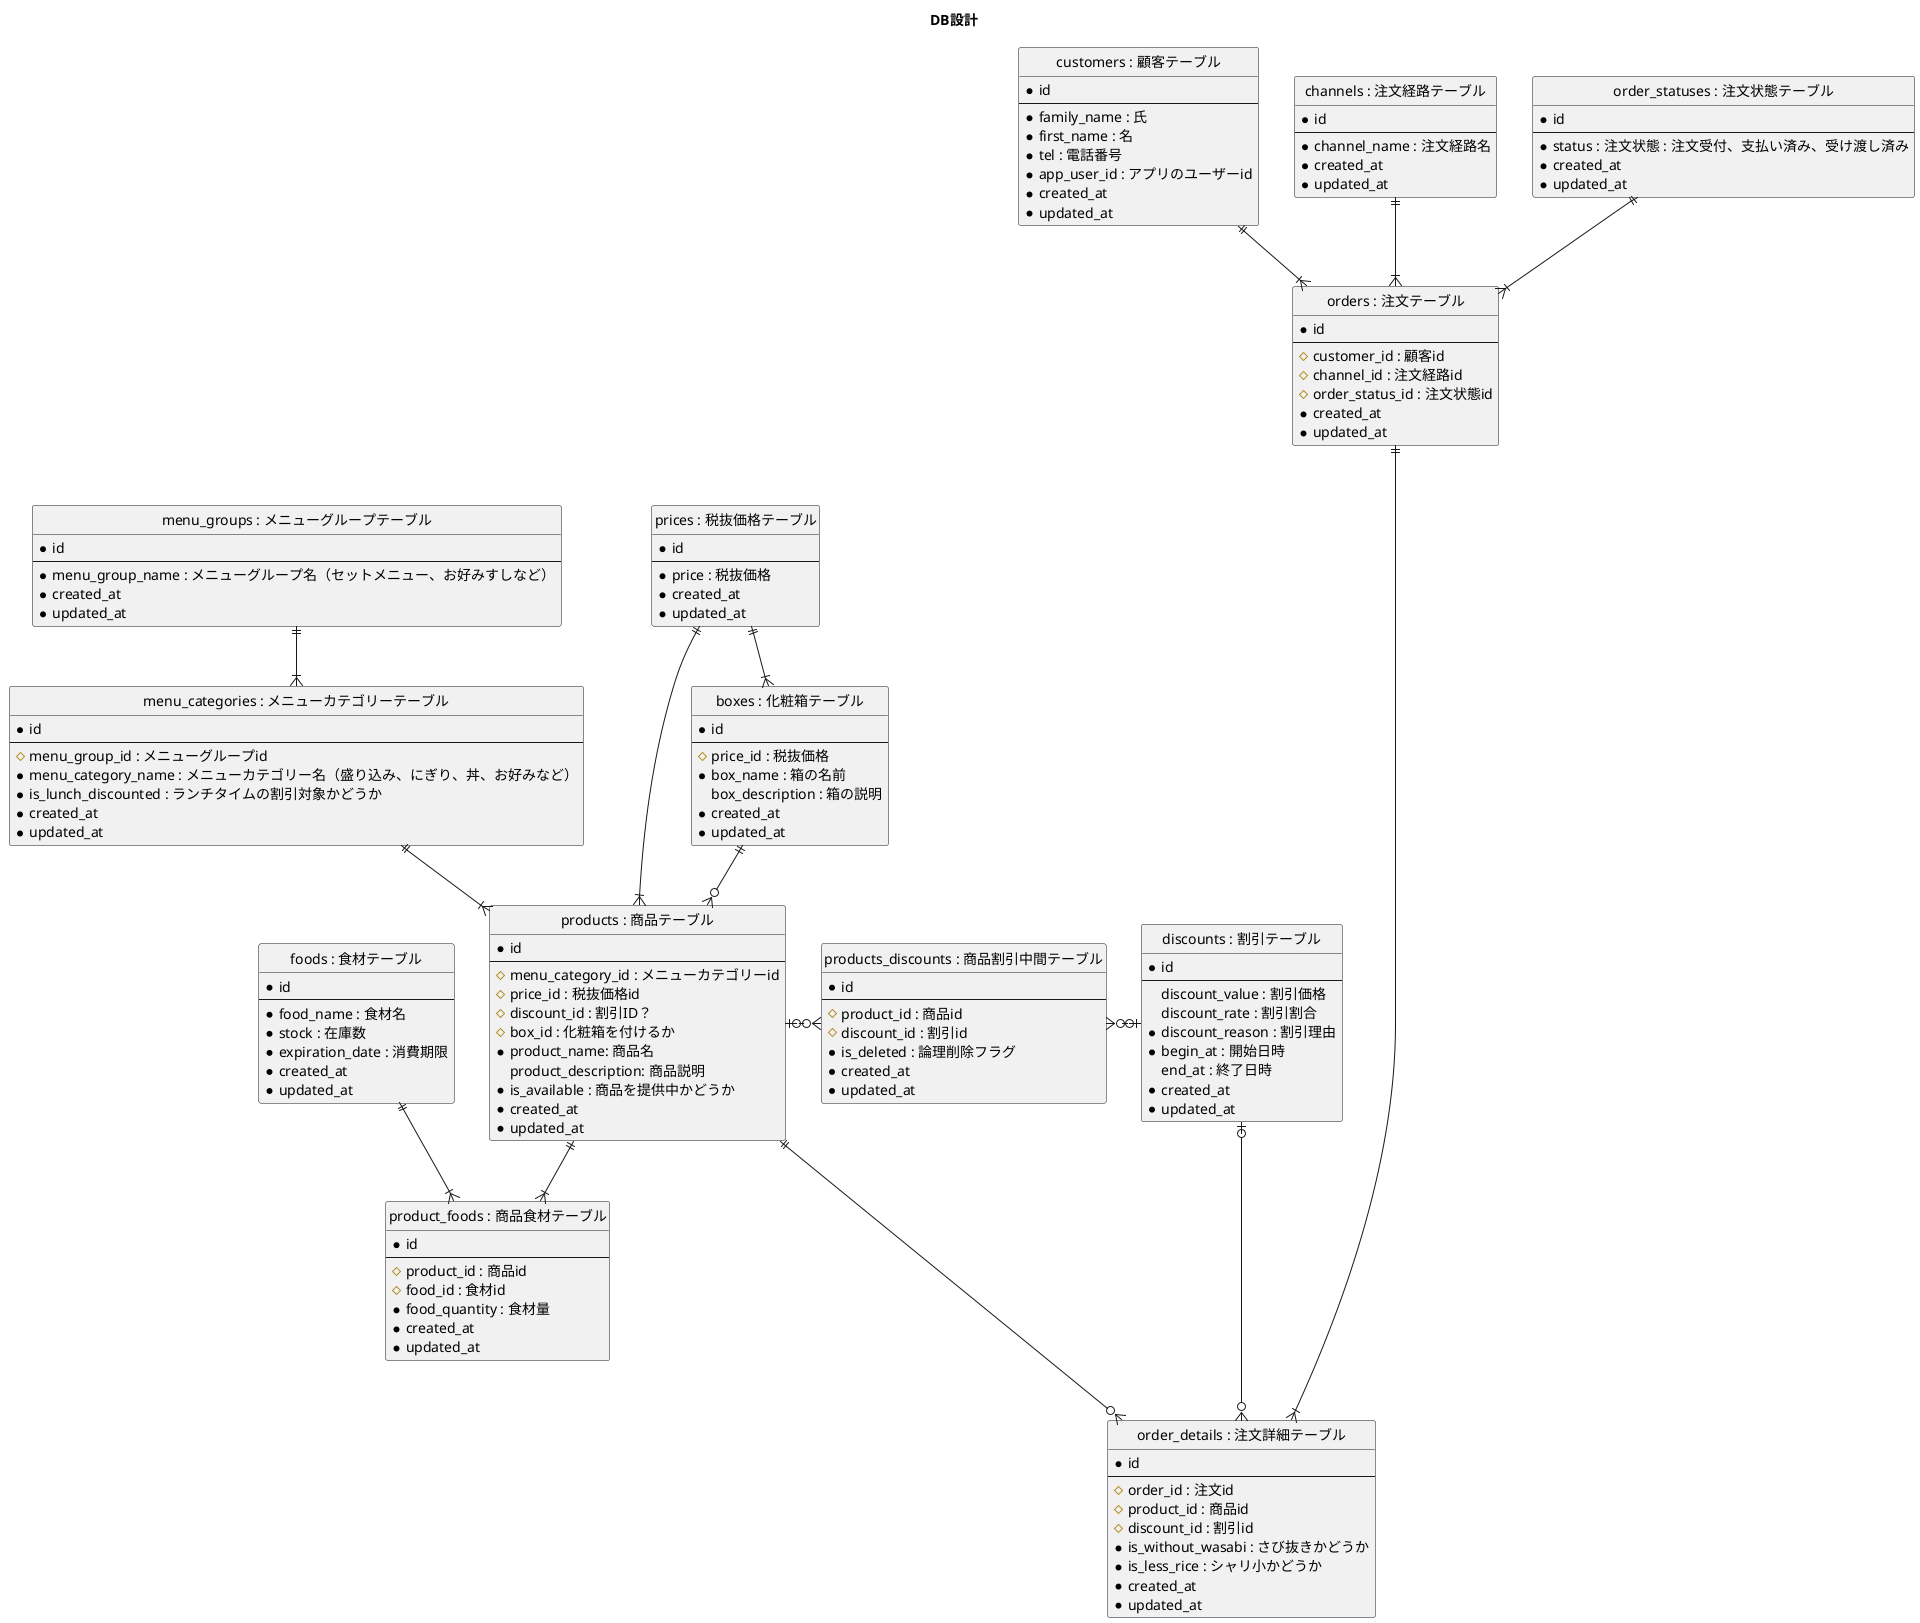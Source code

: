 @startuml

' hide the spot
hide circle

title DB設計

entity "customers : 顧客テーブル" as customers {
  *id
  --
  *family_name : 氏
  *first_name : 名
  *tel : 電話番号
  *app_user_id : アプリのユーザーid
  *created_at
  *updated_at
}

entity "channels : 注文経路テーブル" as channels {
  *id
  --
  *channel_name : 注文経路名
  *created_at
  *updated_at
}

entity "order_statuses : 注文状態テーブル" as order_statuses {
  *id
  --
  *status : 注文状態 : 注文受付、支払い済み、受け渡し済み
  *created_at
  *updated_at
}

entity "orders : 注文テーブル" as orders {
  *id
  --
  #customer_id : 顧客id
  #channel_id : 注文経路id
  #order_status_id : 注文状態id
  *created_at
  *updated_at
}

entity "menu_groups : メニューグループテーブル" as menu_groups {
  *id
  --
  *menu_group_name : メニューグループ名（セットメニュー、お好みすしなど）
  *created_at
  *updated_at
}

entity "menu_categories : メニューカテゴリーテーブル" as menu_categories {
  *id
  --
  #menu_group_id : メニューグループid
  *menu_category_name : メニューカテゴリー名（盛り込み、にぎり、丼、お好みなど）
  *is_lunch_discounted : ランチタイムの割引対象かどうか
  *created_at
  *updated_at
}

entity "prices : 税抜価格テーブル" as prices {
  *id
  --
  *price : 税抜価格
  *created_at
  *updated_at
}

entity "boxes : 化粧箱テーブル" as boxes {
  *id
  --
  #price_id : 税抜価格
  *box_name : 箱の名前
  box_description : 箱の説明
  *created_at
  *updated_at
}

entity "products : 商品テーブル" as products {
  *id
  --
  #menu_category_id : メニューカテゴリーid
  #price_id : 税抜価格id
  #discount_id : 割引ID？
  #box_id : 化粧箱を付けるか
  *product_name: 商品名
  product_description: 商品説明
  *is_available : 商品を提供中かどうか
  *created_at
  *updated_at
}

entity "discounts : 割引テーブル" as discounts {
  *id
  --
  discount_value : 割引価格
  discount_rate : 割引割合
  *discount_reason : 割引理由
  *begin_at : 開始日時
  end_at : 終了日時
  *created_at
  *updated_at
}

entity "products_discounts : 商品割引中間テーブル" as products_discounts {
  *id
  --
  #product_id : 商品id
  #discount_id : 割引id
  *is_deleted : 論理削除フラグ
  *created_at
  *updated_at
}

entity "foods : 食材テーブル" as foods {
  *id
  --
  *food_name : 食材名
  *stock : 在庫数
  *expiration_date : 消費期限
  *created_at
  *updated_at
}

entity "product_foods : 商品食材テーブル" as product_foods {
  *id
  --
  #product_id : 商品id
  #food_id : 食材id
  *food_quantity : 食材量
  *created_at
  *updated_at
}

entity "order_details : 注文詳細テーブル" as order_details {
  *id
  --
  #order_id : 注文id
  #product_id : 商品id
  #discount_id : 割引id
  *is_without_wasabi : さび抜きかどうか
  *is_less_rice : シャリ小かどうか
  *created_at
  *updated_at
}

customers ||--|{ orders
channels ||--|{ orders
order_statuses ||--|{ orders

orders ||------|{ order_details
products ||---o{ order_details
discounts |o---o{ order_details

menu_groups ||--|{ menu_categories

menu_categories ||--|{ products
prices ||---|{ products
prices ||--|{ boxes
boxes ||--o{ products

products |o-r-o{ products_discounts
discounts |o-l-o{ products_discounts

products ||--|{ product_foods
foods ||--|{ product_foods

@enduml
